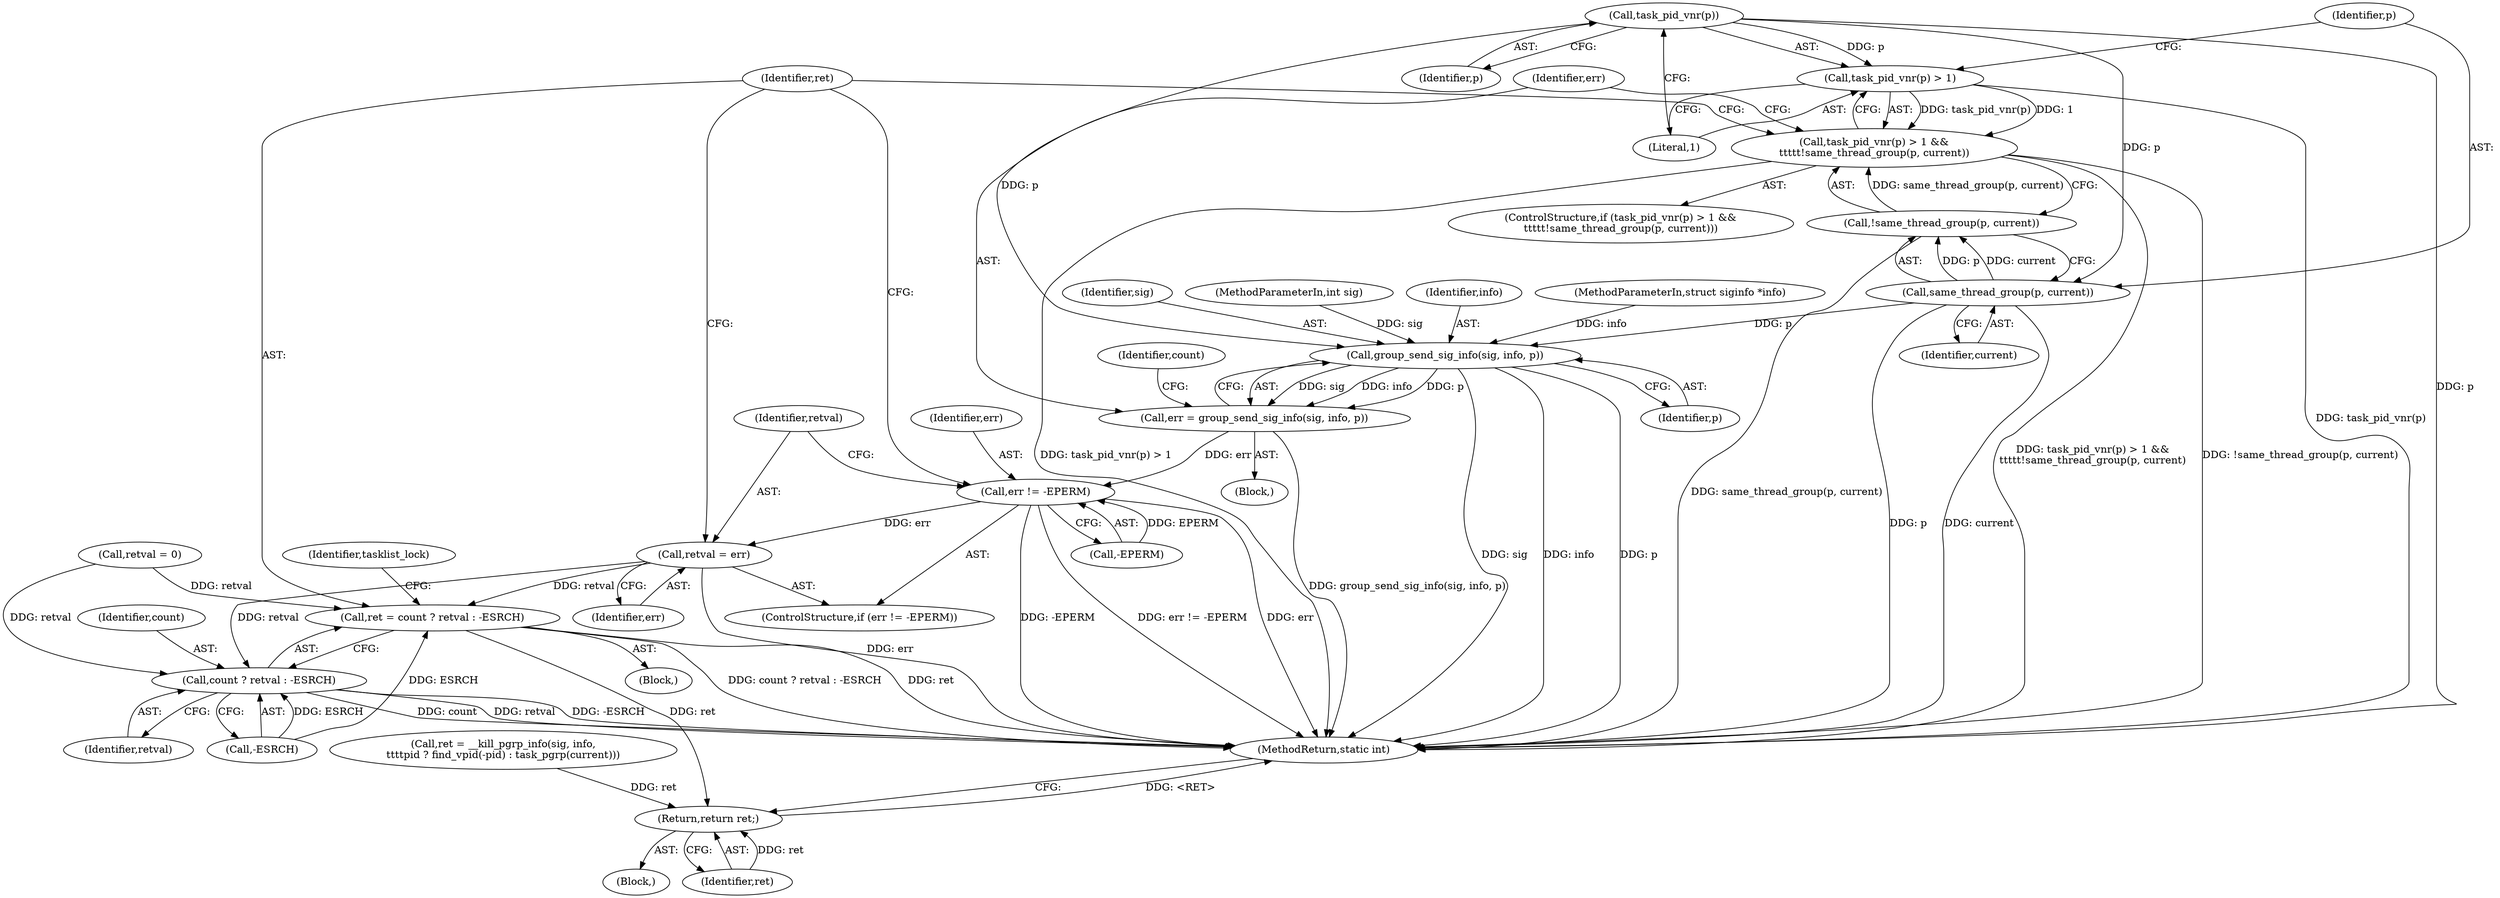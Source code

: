 digraph "0_linux_4ea77014af0d6205b05503d1c7aac6eace11d473@pointer" {
"1000166" [label="(Call,task_pid_vnr(p))"];
"1000165" [label="(Call,task_pid_vnr(p) > 1)"];
"1000164" [label="(Call,task_pid_vnr(p) > 1 &&\n\t\t\t\t\t!same_thread_group(p, current))"];
"1000170" [label="(Call,same_thread_group(p, current))"];
"1000169" [label="(Call,!same_thread_group(p, current))"];
"1000177" [label="(Call,group_send_sig_info(sig, info, p))"];
"1000175" [label="(Call,err = group_send_sig_info(sig, info, p))"];
"1000184" [label="(Call,err != -EPERM)"];
"1000188" [label="(Call,retval = err)"];
"1000191" [label="(Call,ret = count ? retval : -ESRCH)"];
"1000201" [label="(Return,return ret;)"];
"1000193" [label="(Call,count ? retval : -ESRCH)"];
"1000180" [label="(Identifier,p)"];
"1000188" [label="(Call,retval = err)"];
"1000170" [label="(Call,same_thread_group(p, current))"];
"1000190" [label="(Identifier,err)"];
"1000192" [label="(Identifier,ret)"];
"1000183" [label="(ControlStructure,if (err != -EPERM))"];
"1000193" [label="(Call,count ? retval : -ESRCH)"];
"1000178" [label="(Identifier,sig)"];
"1000200" [label="(Identifier,tasklist_lock)"];
"1000184" [label="(Call,err != -EPERM)"];
"1000194" [label="(Identifier,count)"];
"1000186" [label="(Call,-EPERM)"];
"1000105" [label="(Block,)"];
"1000169" [label="(Call,!same_thread_group(p, current))"];
"1000185" [label="(Identifier,err)"];
"1000102" [label="(MethodParameterIn,int sig)"];
"1000152" [label="(Block,)"];
"1000196" [label="(Call,-ESRCH)"];
"1000166" [label="(Call,task_pid_vnr(p))"];
"1000202" [label="(Identifier,ret)"];
"1000176" [label="(Identifier,err)"];
"1000189" [label="(Identifier,retval)"];
"1000203" [label="(MethodReturn,static int)"];
"1000172" [label="(Identifier,current)"];
"1000165" [label="(Call,task_pid_vnr(p) > 1)"];
"1000195" [label="(Identifier,retval)"];
"1000171" [label="(Identifier,p)"];
"1000164" [label="(Call,task_pid_vnr(p) > 1 &&\n\t\t\t\t\t!same_thread_group(p, current))"];
"1000173" [label="(Block,)"];
"1000163" [label="(ControlStructure,if (task_pid_vnr(p) > 1 &&\n\t\t\t\t\t!same_thread_group(p, current)))"];
"1000182" [label="(Identifier,count)"];
"1000139" [label="(Call,ret = __kill_pgrp_info(sig, info,\n\t\t\t\tpid ? find_vpid(-pid) : task_pgrp(current)))"];
"1000201" [label="(Return,return ret;)"];
"1000167" [label="(Identifier,p)"];
"1000191" [label="(Call,ret = count ? retval : -ESRCH)"];
"1000179" [label="(Identifier,info)"];
"1000177" [label="(Call,group_send_sig_info(sig, info, p))"];
"1000103" [label="(MethodParameterIn,struct siginfo *info)"];
"1000175" [label="(Call,err = group_send_sig_info(sig, info, p))"];
"1000154" [label="(Call,retval = 0)"];
"1000168" [label="(Literal,1)"];
"1000166" -> "1000165"  [label="AST: "];
"1000166" -> "1000167"  [label="CFG: "];
"1000167" -> "1000166"  [label="AST: "];
"1000168" -> "1000166"  [label="CFG: "];
"1000166" -> "1000203"  [label="DDG: p"];
"1000166" -> "1000165"  [label="DDG: p"];
"1000166" -> "1000170"  [label="DDG: p"];
"1000166" -> "1000177"  [label="DDG: p"];
"1000165" -> "1000164"  [label="AST: "];
"1000165" -> "1000168"  [label="CFG: "];
"1000168" -> "1000165"  [label="AST: "];
"1000171" -> "1000165"  [label="CFG: "];
"1000164" -> "1000165"  [label="CFG: "];
"1000165" -> "1000203"  [label="DDG: task_pid_vnr(p)"];
"1000165" -> "1000164"  [label="DDG: task_pid_vnr(p)"];
"1000165" -> "1000164"  [label="DDG: 1"];
"1000164" -> "1000163"  [label="AST: "];
"1000164" -> "1000169"  [label="CFG: "];
"1000169" -> "1000164"  [label="AST: "];
"1000176" -> "1000164"  [label="CFG: "];
"1000192" -> "1000164"  [label="CFG: "];
"1000164" -> "1000203"  [label="DDG: task_pid_vnr(p) > 1 &&\n\t\t\t\t\t!same_thread_group(p, current)"];
"1000164" -> "1000203"  [label="DDG: !same_thread_group(p, current)"];
"1000164" -> "1000203"  [label="DDG: task_pid_vnr(p) > 1"];
"1000169" -> "1000164"  [label="DDG: same_thread_group(p, current)"];
"1000170" -> "1000169"  [label="AST: "];
"1000170" -> "1000172"  [label="CFG: "];
"1000171" -> "1000170"  [label="AST: "];
"1000172" -> "1000170"  [label="AST: "];
"1000169" -> "1000170"  [label="CFG: "];
"1000170" -> "1000203"  [label="DDG: current"];
"1000170" -> "1000203"  [label="DDG: p"];
"1000170" -> "1000169"  [label="DDG: p"];
"1000170" -> "1000169"  [label="DDG: current"];
"1000170" -> "1000177"  [label="DDG: p"];
"1000169" -> "1000203"  [label="DDG: same_thread_group(p, current)"];
"1000177" -> "1000175"  [label="AST: "];
"1000177" -> "1000180"  [label="CFG: "];
"1000178" -> "1000177"  [label="AST: "];
"1000179" -> "1000177"  [label="AST: "];
"1000180" -> "1000177"  [label="AST: "];
"1000175" -> "1000177"  [label="CFG: "];
"1000177" -> "1000203"  [label="DDG: sig"];
"1000177" -> "1000203"  [label="DDG: info"];
"1000177" -> "1000203"  [label="DDG: p"];
"1000177" -> "1000175"  [label="DDG: sig"];
"1000177" -> "1000175"  [label="DDG: info"];
"1000177" -> "1000175"  [label="DDG: p"];
"1000102" -> "1000177"  [label="DDG: sig"];
"1000103" -> "1000177"  [label="DDG: info"];
"1000175" -> "1000173"  [label="AST: "];
"1000176" -> "1000175"  [label="AST: "];
"1000182" -> "1000175"  [label="CFG: "];
"1000175" -> "1000203"  [label="DDG: group_send_sig_info(sig, info, p)"];
"1000175" -> "1000184"  [label="DDG: err"];
"1000184" -> "1000183"  [label="AST: "];
"1000184" -> "1000186"  [label="CFG: "];
"1000185" -> "1000184"  [label="AST: "];
"1000186" -> "1000184"  [label="AST: "];
"1000189" -> "1000184"  [label="CFG: "];
"1000192" -> "1000184"  [label="CFG: "];
"1000184" -> "1000203"  [label="DDG: err"];
"1000184" -> "1000203"  [label="DDG: -EPERM"];
"1000184" -> "1000203"  [label="DDG: err != -EPERM"];
"1000186" -> "1000184"  [label="DDG: EPERM"];
"1000184" -> "1000188"  [label="DDG: err"];
"1000188" -> "1000183"  [label="AST: "];
"1000188" -> "1000190"  [label="CFG: "];
"1000189" -> "1000188"  [label="AST: "];
"1000190" -> "1000188"  [label="AST: "];
"1000192" -> "1000188"  [label="CFG: "];
"1000188" -> "1000203"  [label="DDG: err"];
"1000188" -> "1000191"  [label="DDG: retval"];
"1000188" -> "1000193"  [label="DDG: retval"];
"1000191" -> "1000152"  [label="AST: "];
"1000191" -> "1000193"  [label="CFG: "];
"1000192" -> "1000191"  [label="AST: "];
"1000193" -> "1000191"  [label="AST: "];
"1000200" -> "1000191"  [label="CFG: "];
"1000191" -> "1000203"  [label="DDG: count ? retval : -ESRCH"];
"1000191" -> "1000203"  [label="DDG: ret"];
"1000154" -> "1000191"  [label="DDG: retval"];
"1000196" -> "1000191"  [label="DDG: ESRCH"];
"1000191" -> "1000201"  [label="DDG: ret"];
"1000201" -> "1000105"  [label="AST: "];
"1000201" -> "1000202"  [label="CFG: "];
"1000202" -> "1000201"  [label="AST: "];
"1000203" -> "1000201"  [label="CFG: "];
"1000201" -> "1000203"  [label="DDG: <RET>"];
"1000202" -> "1000201"  [label="DDG: ret"];
"1000139" -> "1000201"  [label="DDG: ret"];
"1000193" -> "1000195"  [label="CFG: "];
"1000193" -> "1000196"  [label="CFG: "];
"1000194" -> "1000193"  [label="AST: "];
"1000195" -> "1000193"  [label="AST: "];
"1000196" -> "1000193"  [label="AST: "];
"1000193" -> "1000203"  [label="DDG: count"];
"1000193" -> "1000203"  [label="DDG: retval"];
"1000193" -> "1000203"  [label="DDG: -ESRCH"];
"1000154" -> "1000193"  [label="DDG: retval"];
"1000196" -> "1000193"  [label="DDG: ESRCH"];
}
